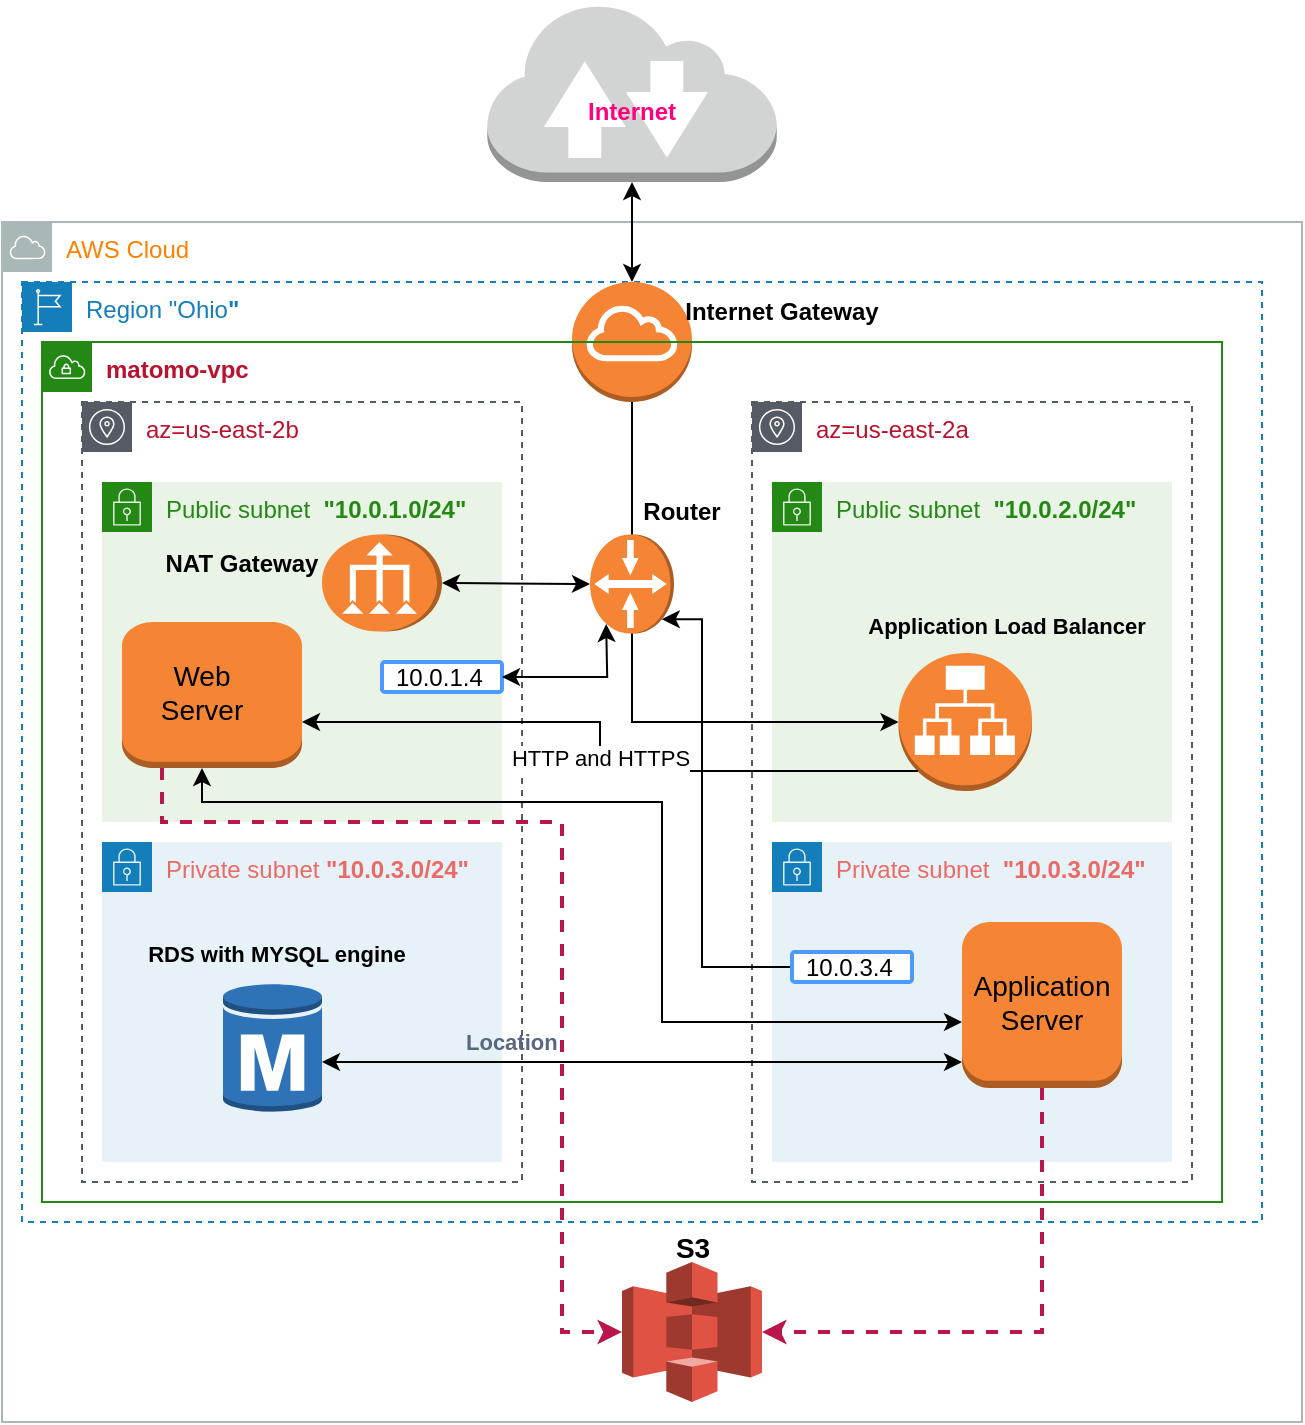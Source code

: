 <mxfile version="20.6.2" type="device"><diagram id="ZncfhGGACtETkMciKJNc" name="Page-1"><mxGraphModel dx="852" dy="1614" grid="1" gridSize="10" guides="1" tooltips="1" connect="1" arrows="1" fold="1" page="1" pageScale="1" pageWidth="850" pageHeight="1100" math="0" shadow="0"><root><mxCell id="0"/><mxCell id="1" parent="0"/><mxCell id="4Nkv5XPJdF6C44P66P2g-26" value="" style="rounded=0;whiteSpace=wrap;html=1;" parent="1" vertex="1"><mxGeometry x="110" y="240" width="120" height="80" as="geometry"/></mxCell><mxCell id="otfwgbJM6KCx-sf_p167-1" value="&lt;font color=&quot;#ff8000&quot;&gt;AWS Cloud&lt;/font&gt;" style="sketch=0;outlineConnect=0;gradientColor=none;html=1;whiteSpace=wrap;fontSize=12;fontStyle=0;shape=mxgraph.aws4.group;grIcon=mxgraph.aws4.group_aws_cloud;strokeColor=#AAB7B8;fillColor=none;verticalAlign=top;align=left;spacingLeft=30;fontColor=#AAB7B8;dashed=0;" parent="1" vertex="1"><mxGeometry x="50" y="30" width="650" height="600" as="geometry"/></mxCell><mxCell id="otfwgbJM6KCx-sf_p167-2" value="Region &quot;Ohio&lt;b&gt;&quot;&lt;/b&gt;" style="points=[[0,0],[0.25,0],[0.5,0],[0.75,0],[1,0],[1,0.25],[1,0.5],[1,0.75],[1,1],[0.75,1],[0.5,1],[0.25,1],[0,1],[0,0.75],[0,0.5],[0,0.25]];outlineConnect=0;gradientColor=none;html=1;whiteSpace=wrap;fontSize=12;fontStyle=0;container=1;pointerEvents=0;collapsible=0;recursiveResize=0;shape=mxgraph.aws4.group;grIcon=mxgraph.aws4.group_region;strokeColor=#147EBA;fillColor=none;verticalAlign=top;align=left;spacingLeft=30;fontColor=#147EBA;dashed=1;" parent="1" vertex="1"><mxGeometry x="60" y="60" width="620" height="470" as="geometry"/></mxCell><mxCell id="4Nkv5XPJdF6C44P66P2g-1" value="" style="outlineConnect=0;dashed=0;verticalLabelPosition=bottom;verticalAlign=top;align=center;html=1;shape=mxgraph.aws3.internet_gateway;fillColor=#F58534;gradientColor=none;" parent="otfwgbJM6KCx-sf_p167-2" vertex="1"><mxGeometry x="275" width="60" height="60" as="geometry"/></mxCell><mxCell id="otfwgbJM6KCx-sf_p167-3" value="&lt;b&gt;&lt;font color=&quot;#b8122e&quot;&gt;matomo-vpc&lt;/font&gt;&lt;/b&gt;" style="points=[[0,0],[0.25,0],[0.5,0],[0.75,0],[1,0],[1,0.25],[1,0.5],[1,0.75],[1,1],[0.75,1],[0.5,1],[0.25,1],[0,1],[0,0.75],[0,0.5],[0,0.25]];outlineConnect=0;gradientColor=none;html=1;whiteSpace=wrap;fontSize=12;fontStyle=0;container=1;pointerEvents=0;collapsible=0;recursiveResize=0;shape=mxgraph.aws4.group;grIcon=mxgraph.aws4.group_vpc;strokeColor=#248814;fillColor=none;verticalAlign=top;align=left;spacingLeft=30;fontColor=#AAB7B8;dashed=0;" parent="1" vertex="1"><mxGeometry x="70" y="90" width="590" height="430" as="geometry"/></mxCell><mxCell id="otfwgbJM6KCx-sf_p167-5" value="&lt;font color=&quot;#b8122e&quot;&gt;az=us-east-2a&lt;/font&gt;" style="sketch=0;outlineConnect=0;gradientColor=none;html=1;whiteSpace=wrap;fontSize=12;fontStyle=0;shape=mxgraph.aws4.group;grIcon=mxgraph.aws4.group_availability_zone;strokeColor=#545B64;fillColor=none;verticalAlign=top;align=left;spacingLeft=30;fontColor=#545B64;dashed=1;" parent="otfwgbJM6KCx-sf_p167-3" vertex="1"><mxGeometry x="355" y="30" width="220" height="390" as="geometry"/></mxCell><mxCell id="otfwgbJM6KCx-sf_p167-8" value="&lt;font color=&quot;#ea6b66&quot;&gt;Private subnet&amp;nbsp;&amp;nbsp;&lt;b&gt;&quot;10.0.3.0/24&quot;&lt;/b&gt;&lt;/font&gt;" style="points=[[0,0],[0.25,0],[0.5,0],[0.75,0],[1,0],[1,0.25],[1,0.5],[1,0.75],[1,1],[0.75,1],[0.5,1],[0.25,1],[0,1],[0,0.75],[0,0.5],[0,0.25]];outlineConnect=0;gradientColor=none;html=1;whiteSpace=wrap;fontSize=12;fontStyle=0;container=1;pointerEvents=0;collapsible=0;recursiveResize=0;shape=mxgraph.aws4.group;grIcon=mxgraph.aws4.group_security_group;grStroke=0;strokeColor=#147EBA;fillColor=#E6F2F8;verticalAlign=top;align=left;spacingLeft=30;fontColor=#147EBA;dashed=0;" parent="otfwgbJM6KCx-sf_p167-3" vertex="1"><mxGeometry x="365" y="250" width="200" height="160" as="geometry"/></mxCell><mxCell id="otfwgbJM6KCx-sf_p167-9" value="Public subnet&amp;nbsp;&amp;nbsp;&lt;b&gt;&quot;10.0.2.0/24&quot;&lt;/b&gt;" style="points=[[0,0],[0.25,0],[0.5,0],[0.75,0],[1,0],[1,0.25],[1,0.5],[1,0.75],[1,1],[0.75,1],[0.5,1],[0.25,1],[0,1],[0,0.75],[0,0.5],[0,0.25]];outlineConnect=0;gradientColor=none;html=1;whiteSpace=wrap;fontSize=12;fontStyle=0;container=1;pointerEvents=0;collapsible=0;recursiveResize=0;shape=mxgraph.aws4.group;grIcon=mxgraph.aws4.group_security_group;grStroke=0;strokeColor=#248814;fillColor=#E9F3E6;verticalAlign=top;align=left;spacingLeft=30;fontColor=#248814;dashed=0;" parent="otfwgbJM6KCx-sf_p167-3" vertex="1"><mxGeometry x="365" y="70" width="200" height="170" as="geometry"/></mxCell><mxCell id="4Nkv5XPJdF6C44P66P2g-73" value="&lt;font style=&quot;font-size: 11px;&quot;&gt;&lt;b&gt;Application Load Balancer&lt;/b&gt;&lt;/font&gt;" style="text;html=1;strokeColor=none;fillColor=none;align=center;verticalAlign=middle;whiteSpace=wrap;rounded=0;fontSize=14;" parent="otfwgbJM6KCx-sf_p167-9" vertex="1"><mxGeometry x="45" y="55.5" width="145" height="30" as="geometry"/></mxCell><mxCell id="4Nkv5XPJdF6C44P66P2g-4" value="" style="outlineConnect=0;dashed=0;verticalLabelPosition=bottom;verticalAlign=top;align=center;html=1;shape=mxgraph.aws3.router;fillColor=#F58534;gradientColor=none;direction=north;" parent="otfwgbJM6KCx-sf_p167-3" vertex="1"><mxGeometry x="274" y="96.25" width="42" height="49.5" as="geometry"/></mxCell><mxCell id="iROpiqfTEyBAEIeS7nTJ-3" value="" style="outlineConnect=0;dashed=0;verticalLabelPosition=bottom;verticalAlign=top;align=center;html=1;shape=mxgraph.aws3.application_load_balancer;fillColor=#F58534;gradientColor=none;fontColor=#EA6B66;" parent="otfwgbJM6KCx-sf_p167-3" vertex="1"><mxGeometry x="428.25" y="155.5" width="66.75" height="69" as="geometry"/></mxCell><mxCell id="4Nkv5XPJdF6C44P66P2g-2" value="" style="outlineConnect=0;dashed=0;verticalLabelPosition=bottom;verticalAlign=top;align=center;html=1;shape=mxgraph.aws3.instance;fillColor=#F58534;gradientColor=none;fontColor=#EA6B66;" parent="otfwgbJM6KCx-sf_p167-3" vertex="1"><mxGeometry x="460" y="290" width="80" height="83" as="geometry"/></mxCell><mxCell id="4Nkv5XPJdF6C44P66P2g-61" value="" style="endArrow=classic;html=1;rounded=0;elbow=vertical;edgeStyle=orthogonalEdgeStyle;entryX=0.145;entryY=0.855;entryDx=0;entryDy=0;entryPerimeter=0;exitX=0;exitY=0.5;exitDx=0;exitDy=0;" parent="otfwgbJM6KCx-sf_p167-3" target="4Nkv5XPJdF6C44P66P2g-4" edge="1" source="0nJK5M3LqFuLdeRsMjrE-10"><mxGeometry width="50" height="50" relative="1" as="geometry"><mxPoint x="459" y="330" as="sourcePoint"/><mxPoint x="400" y="260" as="targetPoint"/><Array as="points"><mxPoint x="330" y="313"/><mxPoint x="330" y="139"/></Array></mxGeometry></mxCell><mxCell id="4Nkv5XPJdF6C44P66P2g-71" value="Application Server" style="text;html=1;strokeColor=none;fillColor=none;align=center;verticalAlign=middle;whiteSpace=wrap;rounded=0;fontSize=14;" parent="otfwgbJM6KCx-sf_p167-3" vertex="1"><mxGeometry x="470" y="315" width="60" height="30" as="geometry"/></mxCell><mxCell id="4Nkv5XPJdF6C44P66P2g-85" value="" style="endArrow=classic;html=1;rounded=0;strokeColor=#000000;strokeWidth=1;fontSize=11;edgeStyle=orthogonalEdgeStyle;exitX=0;exitY=0.5;exitDx=0;exitDy=0;exitPerimeter=0;entryX=0;entryY=0.5;entryDx=0;entryDy=0;entryPerimeter=0;" parent="otfwgbJM6KCx-sf_p167-3" source="4Nkv5XPJdF6C44P66P2g-4" target="iROpiqfTEyBAEIeS7nTJ-3" edge="1"><mxGeometry width="50" height="50" relative="1" as="geometry"><mxPoint x="350" y="180" as="sourcePoint"/><mxPoint x="400" y="130" as="targetPoint"/></mxGeometry></mxCell><mxCell id="0nJK5M3LqFuLdeRsMjrE-10" value="10.0.3.4" style="rounded=1;arcSize=9;align=left;spacingLeft=5;strokeColor=#4C9AFF;html=1;strokeWidth=2;fontSize=12;fontColor=#000000;" vertex="1" parent="otfwgbJM6KCx-sf_p167-3"><mxGeometry x="375" y="305" width="60" height="15" as="geometry"/></mxCell><mxCell id="otfwgbJM6KCx-sf_p167-7" value="Public subnet&amp;nbsp; &lt;b&gt;&quot;10.0.1.0/24&quot;&lt;/b&gt;&amp;nbsp;" style="points=[[0,0],[0.25,0],[0.5,0],[0.75,0],[1,0],[1,0.25],[1,0.5],[1,0.75],[1,1],[0.75,1],[0.5,1],[0.25,1],[0,1],[0,0.75],[0,0.5],[0,0.25]];outlineConnect=0;gradientColor=none;html=1;whiteSpace=wrap;fontSize=12;fontStyle=0;container=1;pointerEvents=0;collapsible=0;recursiveResize=0;shape=mxgraph.aws4.group;grIcon=mxgraph.aws4.group_security_group;grStroke=0;strokeColor=#248814;fillColor=#E9F3E6;verticalAlign=top;align=left;spacingLeft=30;fontColor=#248814;dashed=0;" parent="1" vertex="1"><mxGeometry x="100" y="160" width="200" height="170" as="geometry"/></mxCell><mxCell id="otfwgbJM6KCx-sf_p167-4" value="&lt;font color=&quot;#b8122e&quot;&gt;az=us-east-2b&lt;/font&gt;" style="sketch=0;outlineConnect=0;gradientColor=none;html=1;whiteSpace=wrap;fontSize=12;fontStyle=0;shape=mxgraph.aws4.group;grIcon=mxgraph.aws4.group_availability_zone;strokeColor=#545B64;fillColor=none;verticalAlign=top;align=left;spacingLeft=30;fontColor=#545B64;dashed=1;" parent="1" vertex="1"><mxGeometry x="90" y="120" width="220" height="390" as="geometry"/></mxCell><mxCell id="otfwgbJM6KCx-sf_p167-6" value="&lt;font color=&quot;#ea6b66&quot;&gt;Private subnet &lt;b&gt;&quot;10.0.3.0/24&quot;&lt;/b&gt;&lt;/font&gt;" style="points=[[0,0],[0.25,0],[0.5,0],[0.75,0],[1,0],[1,0.25],[1,0.5],[1,0.75],[1,1],[0.75,1],[0.5,1],[0.25,1],[0,1],[0,0.75],[0,0.5],[0,0.25]];outlineConnect=0;gradientColor=none;html=1;whiteSpace=wrap;fontSize=12;fontStyle=0;container=1;pointerEvents=0;collapsible=0;recursiveResize=0;shape=mxgraph.aws4.group;grIcon=mxgraph.aws4.group_security_group;grStroke=0;strokeColor=#147EBA;fillColor=#E6F2F8;verticalAlign=top;align=left;spacingLeft=30;fontColor=#147EBA;dashed=0;" parent="1" vertex="1"><mxGeometry x="100" y="340" width="200" height="160" as="geometry"/></mxCell><mxCell id="4Nkv5XPJdF6C44P66P2g-3" value="" style="outlineConnect=0;dashed=0;verticalLabelPosition=bottom;verticalAlign=top;align=center;html=1;shape=mxgraph.aws3.rds_db_instance;fillColor=#2E73B8;gradientColor=none;" parent="otfwgbJM6KCx-sf_p167-6" vertex="1"><mxGeometry x="60.5" y="70" width="49.5" height="66" as="geometry"/></mxCell><mxCell id="iROpiqfTEyBAEIeS7nTJ-2" value="" style="outlineConnect=0;dashed=0;verticalLabelPosition=bottom;verticalAlign=top;align=center;html=1;shape=mxgraph.aws3.vpc_nat_gateway;fillColor=#F58534;gradientColor=none;fontColor=#EA6B66;direction=north;" parent="1" vertex="1"><mxGeometry x="210" y="186.25" width="60" height="48.5" as="geometry"/></mxCell><mxCell id="iROpiqfTEyBAEIeS7nTJ-6" value="" style="outlineConnect=0;dashed=0;verticalLabelPosition=bottom;verticalAlign=top;align=center;html=1;shape=mxgraph.aws3.instance;fillColor=#F58534;gradientColor=none;fontColor=#EA6B66;" parent="1" vertex="1"><mxGeometry x="110" y="230" width="90" height="73" as="geometry"/></mxCell><mxCell id="4Nkv5XPJdF6C44P66P2g-50" value="" style="endArrow=none;html=1;rounded=0;exitX=1;exitY=0.5;exitDx=0;exitDy=0;exitPerimeter=0;" parent="1" source="4Nkv5XPJdF6C44P66P2g-4" edge="1"><mxGeometry width="50" height="50" relative="1" as="geometry"><mxPoint x="320" y="170" as="sourcePoint"/><mxPoint x="365" y="120" as="targetPoint"/></mxGeometry></mxCell><mxCell id="4Nkv5XPJdF6C44P66P2g-55" value="" style="endArrow=classic;startArrow=classic;html=1;rounded=0;entryX=0.5;entryY=0;entryDx=0;entryDy=0;entryPerimeter=0;exitX=0.5;exitY=1;exitDx=0;exitDy=0;exitPerimeter=0;" parent="1" source="iROpiqfTEyBAEIeS7nTJ-2" target="4Nkv5XPJdF6C44P66P2g-4" edge="1"><mxGeometry width="50" height="50" relative="1" as="geometry"><mxPoint x="420" y="400" as="sourcePoint"/><mxPoint x="470" y="350" as="targetPoint"/></mxGeometry></mxCell><mxCell id="4Nkv5XPJdF6C44P66P2g-59" value="" style="endArrow=classic;html=1;rounded=0;exitX=0.145;exitY=0.855;exitDx=0;exitDy=0;exitPerimeter=0;edgeStyle=orthogonalEdgeStyle;elbow=vertical;" parent="1" source="iROpiqfTEyBAEIeS7nTJ-3" target="iROpiqfTEyBAEIeS7nTJ-6" edge="1"><mxGeometry relative="1" as="geometry"><mxPoint x="400" y="380" as="sourcePoint"/><mxPoint x="177" y="290" as="targetPoint"/><Array as="points"><mxPoint x="349" y="305"/><mxPoint x="349" y="280"/></Array></mxGeometry></mxCell><mxCell id="4Nkv5XPJdF6C44P66P2g-60" value="HTTP and HTTPS" style="edgeLabel;resizable=0;html=1;align=center;verticalAlign=middle;" parent="4Nkv5XPJdF6C44P66P2g-59" connectable="0" vertex="1"><mxGeometry relative="1" as="geometry"/></mxCell><mxCell id="4Nkv5XPJdF6C44P66P2g-63" value="" style="endArrow=classic;startArrow=classic;html=1;rounded=0;elbow=vertical;edgeStyle=orthogonalEdgeStyle;" parent="1" source="4Nkv5XPJdF6C44P66P2g-2" target="iROpiqfTEyBAEIeS7nTJ-6" edge="1"><mxGeometry width="50" height="50" relative="1" as="geometry"><mxPoint x="420" y="400" as="sourcePoint"/><mxPoint x="470" y="350" as="targetPoint"/><Array as="points"><mxPoint x="380" y="430"/><mxPoint x="380" y="320"/><mxPoint x="150" y="320"/></Array></mxGeometry></mxCell><mxCell id="4Nkv5XPJdF6C44P66P2g-64" value="" style="endArrow=classic;startArrow=classic;html=1;rounded=0;elbow=vertical;edgeStyle=orthogonalEdgeStyle;" parent="1" source="4Nkv5XPJdF6C44P66P2g-3" target="4Nkv5XPJdF6C44P66P2g-2" edge="1"><mxGeometry width="50" height="50" relative="1" as="geometry"><mxPoint x="420" y="400" as="sourcePoint"/><mxPoint x="470" y="350" as="targetPoint"/><Array as="points"><mxPoint x="290" y="450"/><mxPoint x="290" y="450"/></Array></mxGeometry></mxCell><mxCell id="4Nkv5XPJdF6C44P66P2g-65" value="" style="outlineConnect=0;dashed=0;verticalLabelPosition=bottom;verticalAlign=top;align=center;html=1;shape=mxgraph.aws3.s3;fillColor=#E05243;gradientColor=none;" parent="1" vertex="1"><mxGeometry x="360" y="550" width="70" height="70" as="geometry"/></mxCell><mxCell id="4Nkv5XPJdF6C44P66P2g-69" value="" style="endArrow=classic;startArrow=classic;html=1;rounded=0;elbow=vertical;exitX=0.5;exitY=0;exitDx=0;exitDy=0;exitPerimeter=0;" parent="1" source="4Nkv5XPJdF6C44P66P2g-1" edge="1"><mxGeometry width="50" height="50" relative="1" as="geometry"><mxPoint x="360" y="60" as="sourcePoint"/><mxPoint x="365" y="10" as="targetPoint"/></mxGeometry></mxCell><mxCell id="4Nkv5XPJdF6C44P66P2g-70" value="&lt;font style=&quot;font-size: 14px;&quot;&gt;S3&lt;/font&gt;" style="text;strokeColor=none;fillColor=none;html=1;fontSize=24;fontStyle=1;verticalAlign=middle;align=center;" parent="1" vertex="1"><mxGeometry x="345" y="520" width="100" height="40" as="geometry"/></mxCell><mxCell id="4Nkv5XPJdF6C44P66P2g-72" value="Web Server" style="text;html=1;strokeColor=none;fillColor=none;align=center;verticalAlign=middle;whiteSpace=wrap;rounded=0;fontSize=14;" parent="1" vertex="1"><mxGeometry x="120" y="250" width="60" height="30" as="geometry"/></mxCell><mxCell id="4Nkv5XPJdF6C44P66P2g-78" value="&lt;font style=&quot;font-size: 11px;&quot;&gt;&lt;b&gt;RDS with MYSQL engine&lt;/b&gt;&lt;/font&gt;" style="text;html=1;strokeColor=none;fillColor=none;align=center;verticalAlign=middle;whiteSpace=wrap;rounded=0;fontSize=14;" parent="1" vertex="1"><mxGeometry x="120" y="380" width="135" height="30" as="geometry"/></mxCell><mxCell id="4Nkv5XPJdF6C44P66P2g-79" value="" style="endArrow=classic;html=1;rounded=0;dashed=1;strokeColor=#B8164C;strokeWidth=2;fontSize=11;exitX=0.5;exitY=1;exitDx=0;exitDy=0;exitPerimeter=0;edgeStyle=orthogonalEdgeStyle;entryX=1;entryY=0.5;entryDx=0;entryDy=0;entryPerimeter=0;" parent="1" source="4Nkv5XPJdF6C44P66P2g-2" target="4Nkv5XPJdF6C44P66P2g-65" edge="1"><mxGeometry width="50" height="50" relative="1" as="geometry"><mxPoint x="420" y="580" as="sourcePoint"/><mxPoint x="470" y="530" as="targetPoint"/></mxGeometry></mxCell><mxCell id="4Nkv5XPJdF6C44P66P2g-80" value="" style="endArrow=classic;html=1;rounded=0;dashed=1;strokeColor=#B8164C;strokeWidth=2;fontSize=11;entryX=0;entryY=0.5;entryDx=0;entryDy=0;entryPerimeter=0;edgeStyle=orthogonalEdgeStyle;" parent="1" source="iROpiqfTEyBAEIeS7nTJ-6" target="4Nkv5XPJdF6C44P66P2g-65" edge="1"><mxGeometry width="50" height="50" relative="1" as="geometry"><mxPoint x="420" y="580" as="sourcePoint"/><mxPoint x="470" y="530" as="targetPoint"/><Array as="points"><mxPoint x="130" y="330"/><mxPoint x="330" y="330"/><mxPoint x="330" y="585"/></Array></mxGeometry></mxCell><mxCell id="4Nkv5XPJdF6C44P66P2g-83" value="10.0.1.4" style="rounded=1;arcSize=9;align=left;spacingLeft=5;strokeColor=#4C9AFF;html=1;strokeWidth=2;fontSize=12" parent="1" vertex="1"><mxGeometry x="240" y="250" width="60" height="15" as="geometry"/></mxCell><mxCell id="4Nkv5XPJdF6C44P66P2g-84" value="" style="endArrow=classic;startArrow=classic;html=1;rounded=0;strokeColor=#000000;strokeWidth=1;fontSize=11;entryX=0.217;entryY=1.05;entryDx=0;entryDy=0;entryPerimeter=0;edgeStyle=orthogonalEdgeStyle;exitX=1;exitY=0.5;exitDx=0;exitDy=0;" parent="1" source="4Nkv5XPJdF6C44P66P2g-83" edge="1"><mxGeometry width="50" height="50" relative="1" as="geometry"><mxPoint x="420" y="270" as="sourcePoint"/><mxPoint x="352.08" y="231" as="targetPoint"/></mxGeometry></mxCell><mxCell id="0nJK5M3LqFuLdeRsMjrE-1" value="" style="outlineConnect=0;dashed=0;verticalLabelPosition=bottom;verticalAlign=top;align=center;html=1;shape=mxgraph.aws3.internet_2;fillColor=#D2D3D3;gradientColor=none;" vertex="1" parent="1"><mxGeometry x="292.62" y="-80" width="144.75" height="90" as="geometry"/></mxCell><mxCell id="0nJK5M3LqFuLdeRsMjrE-3" value="&lt;b&gt;Internet Gateway&lt;/b&gt;" style="text;html=1;strokeColor=none;fillColor=none;align=center;verticalAlign=middle;whiteSpace=wrap;rounded=0;" vertex="1" parent="1"><mxGeometry x="380" y="60" width="120" height="30" as="geometry"/></mxCell><mxCell id="0nJK5M3LqFuLdeRsMjrE-4" value="&lt;b style=&quot;&quot;&gt;&lt;font color=&quot;#ff0080&quot;&gt;Internet&lt;/font&gt;&lt;/b&gt;" style="text;html=1;strokeColor=none;fillColor=none;align=center;verticalAlign=middle;whiteSpace=wrap;rounded=0;" vertex="1" parent="1"><mxGeometry x="334.99" y="-40" width="60" height="30" as="geometry"/></mxCell><mxCell id="0nJK5M3LqFuLdeRsMjrE-5" value="&lt;font color=&quot;#000000&quot;&gt;&lt;b&gt;Router&lt;/b&gt;&lt;/font&gt;" style="text;html=1;strokeColor=none;fillColor=none;align=center;verticalAlign=middle;whiteSpace=wrap;rounded=0;fontColor=#FF0080;" vertex="1" parent="1"><mxGeometry x="360" y="160" width="60" height="30" as="geometry"/></mxCell><mxCell id="0nJK5M3LqFuLdeRsMjrE-7" value="&lt;b&gt;NAT Gateway&lt;/b&gt;" style="text;html=1;strokeColor=none;fillColor=none;align=center;verticalAlign=middle;whiteSpace=wrap;rounded=0;fontColor=#000000;" vertex="1" parent="1"><mxGeometry x="125" y="186.25" width="90" height="30" as="geometry"/></mxCell><mxCell id="0nJK5M3LqFuLdeRsMjrE-9" value="Location" style="fillColor=none;strokeColor=none;html=1;fontSize=11;fontStyle=0;align=left;fontColor=#596780;fontStyle=1;fontSize=11" vertex="1" parent="1"><mxGeometry x="280" y="430" width="240" height="20" as="geometry"/></mxCell></root></mxGraphModel></diagram></mxfile>